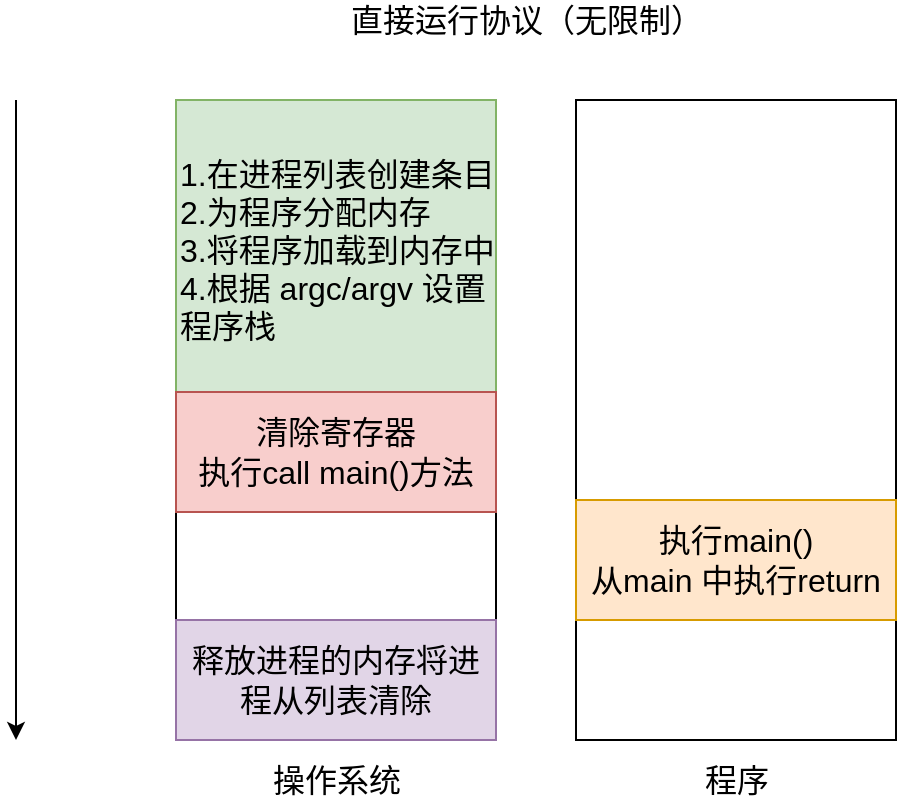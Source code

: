 <mxfile version="14.5.1" type="github">
  <diagram id="z2r0lOu7MSDwANND2US1" name="第 1 页">
    <mxGraphModel dx="1422" dy="706" grid="1" gridSize="10" guides="1" tooltips="1" connect="1" arrows="1" fold="1" page="1" pageScale="1" pageWidth="827" pageHeight="1169" math="0" shadow="0">
      <root>
        <mxCell id="0" />
        <mxCell id="1" parent="0" />
        <mxCell id="Qm1IVXFwwa65ODmuzejj-12" value="" style="endArrow=classic;html=1;" edge="1" parent="1">
          <mxGeometry width="50" height="50" relative="1" as="geometry">
            <mxPoint x="120" y="120" as="sourcePoint" />
            <mxPoint x="120" y="440" as="targetPoint" />
          </mxGeometry>
        </mxCell>
        <mxCell id="Qm1IVXFwwa65ODmuzejj-13" value="&lt;font style=&quot;font-size: 16px&quot;&gt;直接运行协议（无限制）&lt;/font&gt;" style="text;html=1;align=center;verticalAlign=middle;resizable=0;points=[];autosize=1;" vertex="1" parent="1">
          <mxGeometry x="280" y="70" width="190" height="20" as="geometry" />
        </mxCell>
        <mxCell id="Qm1IVXFwwa65ODmuzejj-16" value="" style="group" vertex="1" connectable="0" parent="1">
          <mxGeometry x="200" y="120" width="360" height="350" as="geometry" />
        </mxCell>
        <mxCell id="Qm1IVXFwwa65ODmuzejj-10" value="&lt;font style=&quot;font-size: 16px&quot;&gt;操作系统&lt;/font&gt;" style="text;html=1;align=center;verticalAlign=middle;resizable=0;points=[];autosize=1;" vertex="1" parent="Qm1IVXFwwa65ODmuzejj-16">
          <mxGeometry x="40" y="330" width="80" height="20" as="geometry" />
        </mxCell>
        <mxCell id="Qm1IVXFwwa65ODmuzejj-11" value="&lt;font style=&quot;font-size: 16px&quot;&gt;程序&lt;/font&gt;" style="text;html=1;align=center;verticalAlign=middle;resizable=0;points=[];autosize=1;" vertex="1" parent="Qm1IVXFwwa65ODmuzejj-16">
          <mxGeometry x="255" y="330" width="50" height="20" as="geometry" />
        </mxCell>
        <mxCell id="Qm1IVXFwwa65ODmuzejj-14" value="" style="group" vertex="1" connectable="0" parent="Qm1IVXFwwa65ODmuzejj-16">
          <mxGeometry width="160" height="320" as="geometry" />
        </mxCell>
        <mxCell id="Qm1IVXFwwa65ODmuzejj-4" value="" style="rounded=0;whiteSpace=wrap;html=1;" vertex="1" parent="Qm1IVXFwwa65ODmuzejj-14">
          <mxGeometry width="160" height="320" as="geometry" />
        </mxCell>
        <mxCell id="Qm1IVXFwwa65ODmuzejj-6" value="&lt;font style=&quot;font-size: 16px&quot;&gt;1.在进程列表创建条目&lt;br&gt;2.为程序分配内存&lt;br&gt;3.将程序加载到内存中&lt;br&gt;4.根据 argc/argv 设置程序栈&lt;/font&gt;" style="rounded=0;whiteSpace=wrap;html=1;fillColor=#d5e8d4;strokeColor=#82b366;align=left;" vertex="1" parent="Qm1IVXFwwa65ODmuzejj-14">
          <mxGeometry width="160" height="150" as="geometry" />
        </mxCell>
        <mxCell id="Qm1IVXFwwa65ODmuzejj-7" value="&lt;font style=&quot;font-size: 16px&quot;&gt;清除寄存器&lt;br&gt;执行call main()方法&lt;/font&gt;" style="rounded=0;whiteSpace=wrap;html=1;fillColor=#f8cecc;strokeColor=#b85450;" vertex="1" parent="Qm1IVXFwwa65ODmuzejj-14">
          <mxGeometry y="146" width="160" height="60" as="geometry" />
        </mxCell>
        <mxCell id="Qm1IVXFwwa65ODmuzejj-8" value="&lt;font style=&quot;font-size: 16px&quot;&gt;释放进程的内存将进程从列表清除&lt;/font&gt;" style="rounded=0;whiteSpace=wrap;html=1;fillColor=#e1d5e7;strokeColor=#9673a6;" vertex="1" parent="Qm1IVXFwwa65ODmuzejj-14">
          <mxGeometry y="260" width="160" height="60" as="geometry" />
        </mxCell>
        <mxCell id="Qm1IVXFwwa65ODmuzejj-15" value="" style="group" vertex="1" connectable="0" parent="Qm1IVXFwwa65ODmuzejj-16">
          <mxGeometry x="200" width="160" height="320" as="geometry" />
        </mxCell>
        <mxCell id="Qm1IVXFwwa65ODmuzejj-5" value="" style="rounded=0;whiteSpace=wrap;html=1;" vertex="1" parent="Qm1IVXFwwa65ODmuzejj-15">
          <mxGeometry width="160" height="320" as="geometry" />
        </mxCell>
        <mxCell id="Qm1IVXFwwa65ODmuzejj-9" value="&lt;font style=&quot;font-size: 16px&quot;&gt;执行main()&lt;br&gt;从main 中执行return&lt;/font&gt;" style="rounded=0;whiteSpace=wrap;html=1;fillColor=#ffe6cc;strokeColor=#d79b00;" vertex="1" parent="Qm1IVXFwwa65ODmuzejj-15">
          <mxGeometry y="200" width="160" height="60" as="geometry" />
        </mxCell>
      </root>
    </mxGraphModel>
  </diagram>
</mxfile>
